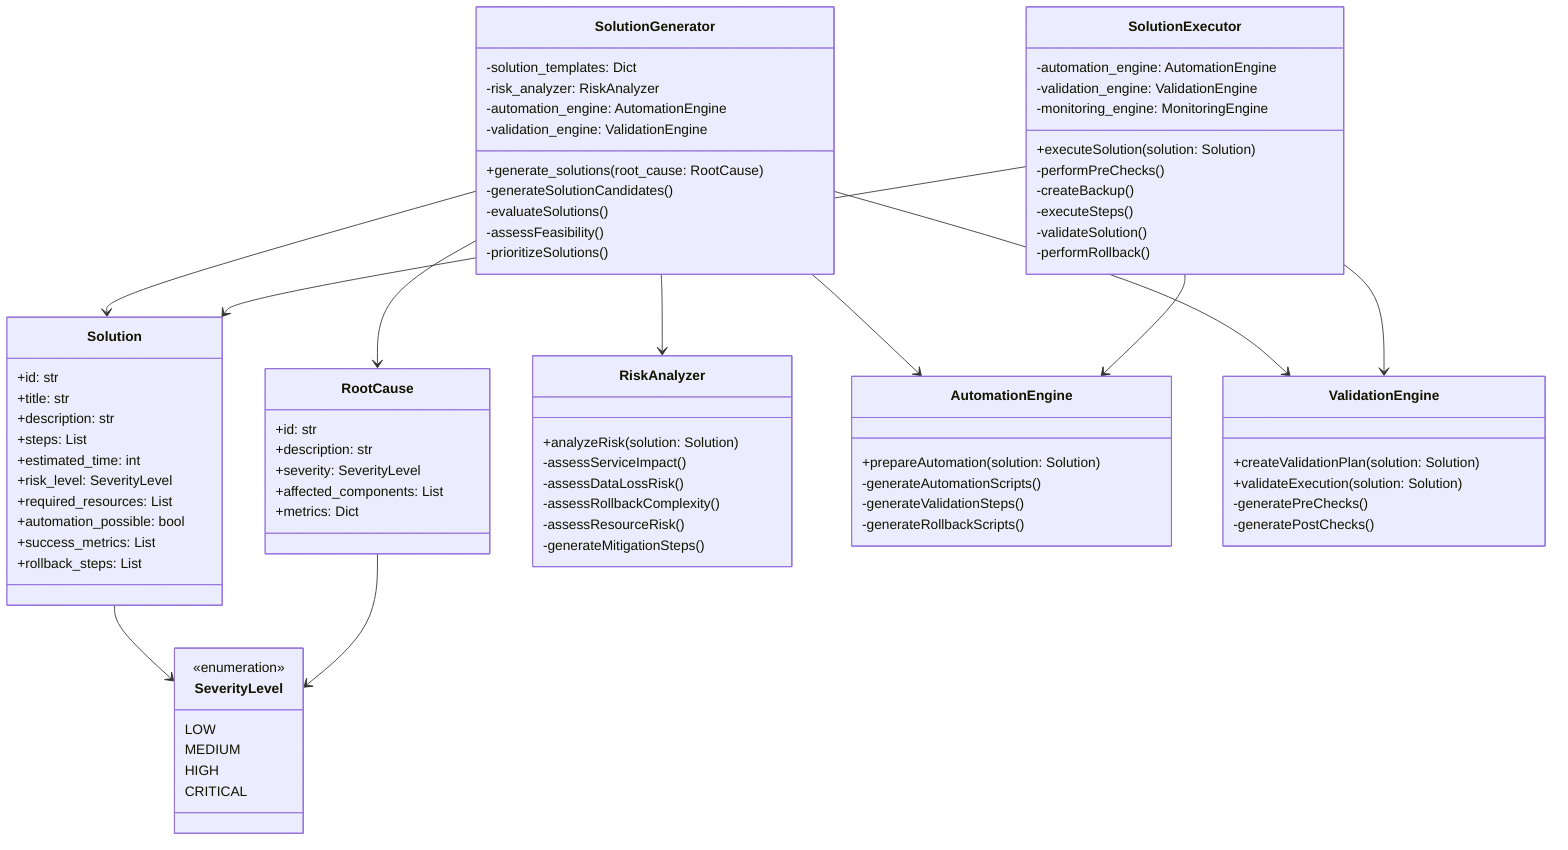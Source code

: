 classDiagram
    class SolutionGenerator {
        -solution_templates: Dict
        -risk_analyzer: RiskAnalyzer
        -automation_engine: AutomationEngine
        -validation_engine: ValidationEngine
        +generate_solutions(root_cause: RootCause)
        -generateSolutionCandidates()
        -evaluateSolutions()
        -assessFeasibility()
        -prioritizeSolutions()
    }

    class RootCause {
        +id: str
        +description: str
        +severity: SeverityLevel
        +affected_components: List
        +metrics: Dict
    }

    class Solution {
        +id: str
        +title: str
        +description: str
        +steps: List
        +estimated_time: int
        +risk_level: SeverityLevel
        +required_resources: List
        +automation_possible: bool
        +success_metrics: List
        +rollback_steps: List
    }

    class RiskAnalyzer {
        +analyzeRisk(solution: Solution)
        -assessServiceImpact()
        -assessDataLossRisk()
        -assessRollbackComplexity()
        -assessResourceRisk()
        -generateMitigationSteps()
    }

    class AutomationEngine {
        +prepareAutomation(solution: Solution)
        -generateAutomationScripts()
        -generateValidationSteps()
        -generateRollbackScripts()
    }

    class ValidationEngine {
        +createValidationPlan(solution: Solution)
        +validateExecution(solution: Solution)
        -generatePreChecks()
        -generatePostChecks()
    }

    class SolutionExecutor {
        -automation_engine: AutomationEngine
        -validation_engine: ValidationEngine
        -monitoring_engine: MonitoringEngine
        +executeSolution(solution: Solution)
        -performPreChecks()
        -createBackup()
        -executeSteps()
        -validateSolution()
        -performRollback()
    }

    class SeverityLevel {
        <<enumeration>>
        LOW
        MEDIUM
        HIGH
        CRITICAL
    }

    SolutionGenerator --> RiskAnalyzer
    SolutionGenerator --> AutomationEngine
    SolutionGenerator --> ValidationEngine
    SolutionGenerator --> Solution
    SolutionGenerator --> RootCause
    Solution --> SeverityLevel
    RootCause --> SeverityLevel
    SolutionExecutor --> AutomationEngine
    SolutionExecutor --> ValidationEngine
    SolutionExecutor --> Solution